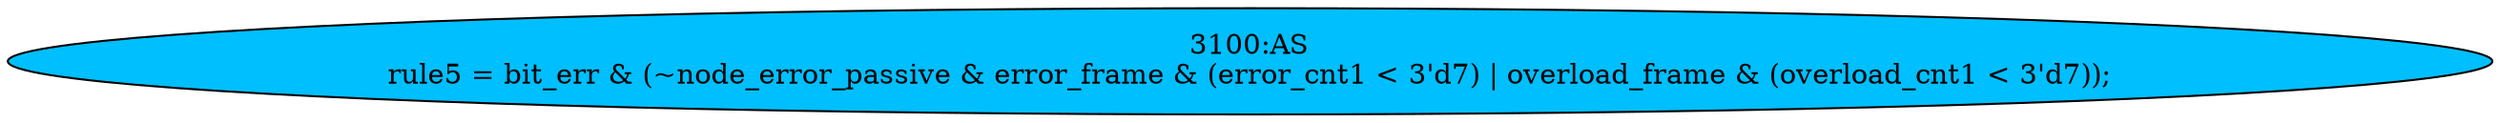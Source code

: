 strict digraph "" {
	node [label="\N"];
	"3100:AS"	 [ast="<pyverilog.vparser.ast.Assign object at 0x7f44f692b750>",
		def_var="['rule5']",
		fillcolor=deepskyblue,
		label="3100:AS
rule5 = bit_err & (~node_error_passive & error_frame & (error_cnt1 < 3'd7) | overload_frame & (overload_cnt1 < 3'd7));",
		statements="[]",
		style=filled,
		typ=Assign,
		use_var="['bit_err', 'node_error_passive', 'error_frame', 'error_cnt1', 'overload_frame', 'overload_cnt1']"];
}
